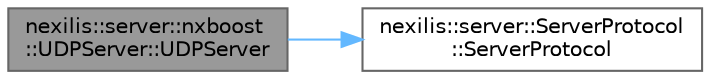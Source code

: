 digraph "nexilis::server::nxboost::UDPServer::UDPServer"
{
 // LATEX_PDF_SIZE
  bgcolor="transparent";
  edge [fontname=Helvetica,fontsize=10,labelfontname=Helvetica,labelfontsize=10];
  node [fontname=Helvetica,fontsize=10,shape=box,height=0.2,width=0.4];
  rankdir="LR";
  Node1 [id="Node000001",label="nexilis::server::nxboost\l::UDPServer::UDPServer",height=0.2,width=0.4,color="gray40", fillcolor="grey60", style="filled", fontcolor="black",tooltip="Constructor."];
  Node1 -> Node2 [id="edge1_Node000001_Node000002",color="steelblue1",style="solid",tooltip=" "];
  Node2 [id="Node000002",label="nexilis::server::ServerProtocol\l::ServerProtocol",height=0.2,width=0.4,color="grey40", fillcolor="white", style="filled",URL="$de/df0/classnexilis_1_1server_1_1ServerProtocol.html#a92c4d94aa53db4d3f3dbb15a523f4bb6",tooltip=" "];
}
